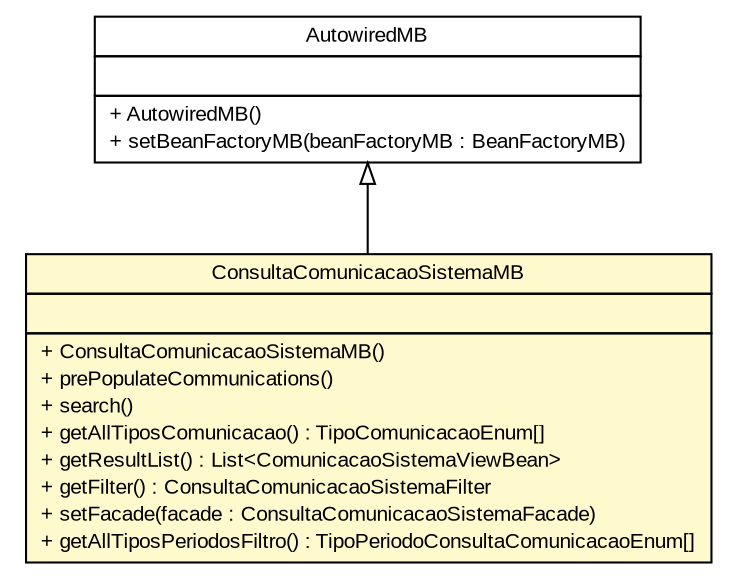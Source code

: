#!/usr/local/bin/dot
#
# Class diagram 
# Generated by UMLGraph version R5_6 (http://www.umlgraph.org/)
#

digraph G {
	edge [fontname="arial",fontsize=10,labelfontname="arial",labelfontsize=10];
	node [fontname="arial",fontsize=10,shape=plaintext];
	nodesep=0.25;
	ranksep=0.5;
	// br.gov.to.sefaz.presentation.managedbean.AutowiredMB
	c366970 [label=<<table title="br.gov.to.sefaz.presentation.managedbean.AutowiredMB" border="0" cellborder="1" cellspacing="0" cellpadding="2" port="p" href="../../presentation/managedbean/AutowiredMB.html">
		<tr><td><table border="0" cellspacing="0" cellpadding="1">
<tr><td align="center" balign="center"> AutowiredMB </td></tr>
		</table></td></tr>
		<tr><td><table border="0" cellspacing="0" cellpadding="1">
<tr><td align="left" balign="left">  </td></tr>
		</table></td></tr>
		<tr><td><table border="0" cellspacing="0" cellpadding="1">
<tr><td align="left" balign="left"> + AutowiredMB() </td></tr>
<tr><td align="left" balign="left"> + setBeanFactoryMB(beanFactoryMB : BeanFactoryMB) </td></tr>
		</table></td></tr>
		</table>>, URL="../../presentation/managedbean/AutowiredMB.html", fontname="arial", fontcolor="black", fontsize=10.0];
	// br.gov.to.sefaz.seg.managedbean.ConsultaComunicacaoSistemaMB
	c367406 [label=<<table title="br.gov.to.sefaz.seg.managedbean.ConsultaComunicacaoSistemaMB" border="0" cellborder="1" cellspacing="0" cellpadding="2" port="p" bgcolor="lemonChiffon" href="./ConsultaComunicacaoSistemaMB.html">
		<tr><td><table border="0" cellspacing="0" cellpadding="1">
<tr><td align="center" balign="center"> ConsultaComunicacaoSistemaMB </td></tr>
		</table></td></tr>
		<tr><td><table border="0" cellspacing="0" cellpadding="1">
<tr><td align="left" balign="left">  </td></tr>
		</table></td></tr>
		<tr><td><table border="0" cellspacing="0" cellpadding="1">
<tr><td align="left" balign="left"> + ConsultaComunicacaoSistemaMB() </td></tr>
<tr><td align="left" balign="left"> + prePopulateCommunications() </td></tr>
<tr><td align="left" balign="left"> + search() </td></tr>
<tr><td align="left" balign="left"> + getAllTiposComunicacao() : TipoComunicacaoEnum[] </td></tr>
<tr><td align="left" balign="left"> + getResultList() : List&lt;ComunicacaoSistemaViewBean&gt; </td></tr>
<tr><td align="left" balign="left"> + getFilter() : ConsultaComunicacaoSistemaFilter </td></tr>
<tr><td align="left" balign="left"> + setFacade(facade : ConsultaComunicacaoSistemaFacade) </td></tr>
<tr><td align="left" balign="left"> + getAllTiposPeriodosFiltro() : TipoPeriodoConsultaComunicacaoEnum[] </td></tr>
		</table></td></tr>
		</table>>, URL="./ConsultaComunicacaoSistemaMB.html", fontname="arial", fontcolor="black", fontsize=10.0];
	//br.gov.to.sefaz.seg.managedbean.ConsultaComunicacaoSistemaMB extends br.gov.to.sefaz.presentation.managedbean.AutowiredMB
	c366970:p -> c367406:p [dir=back,arrowtail=empty];
}

